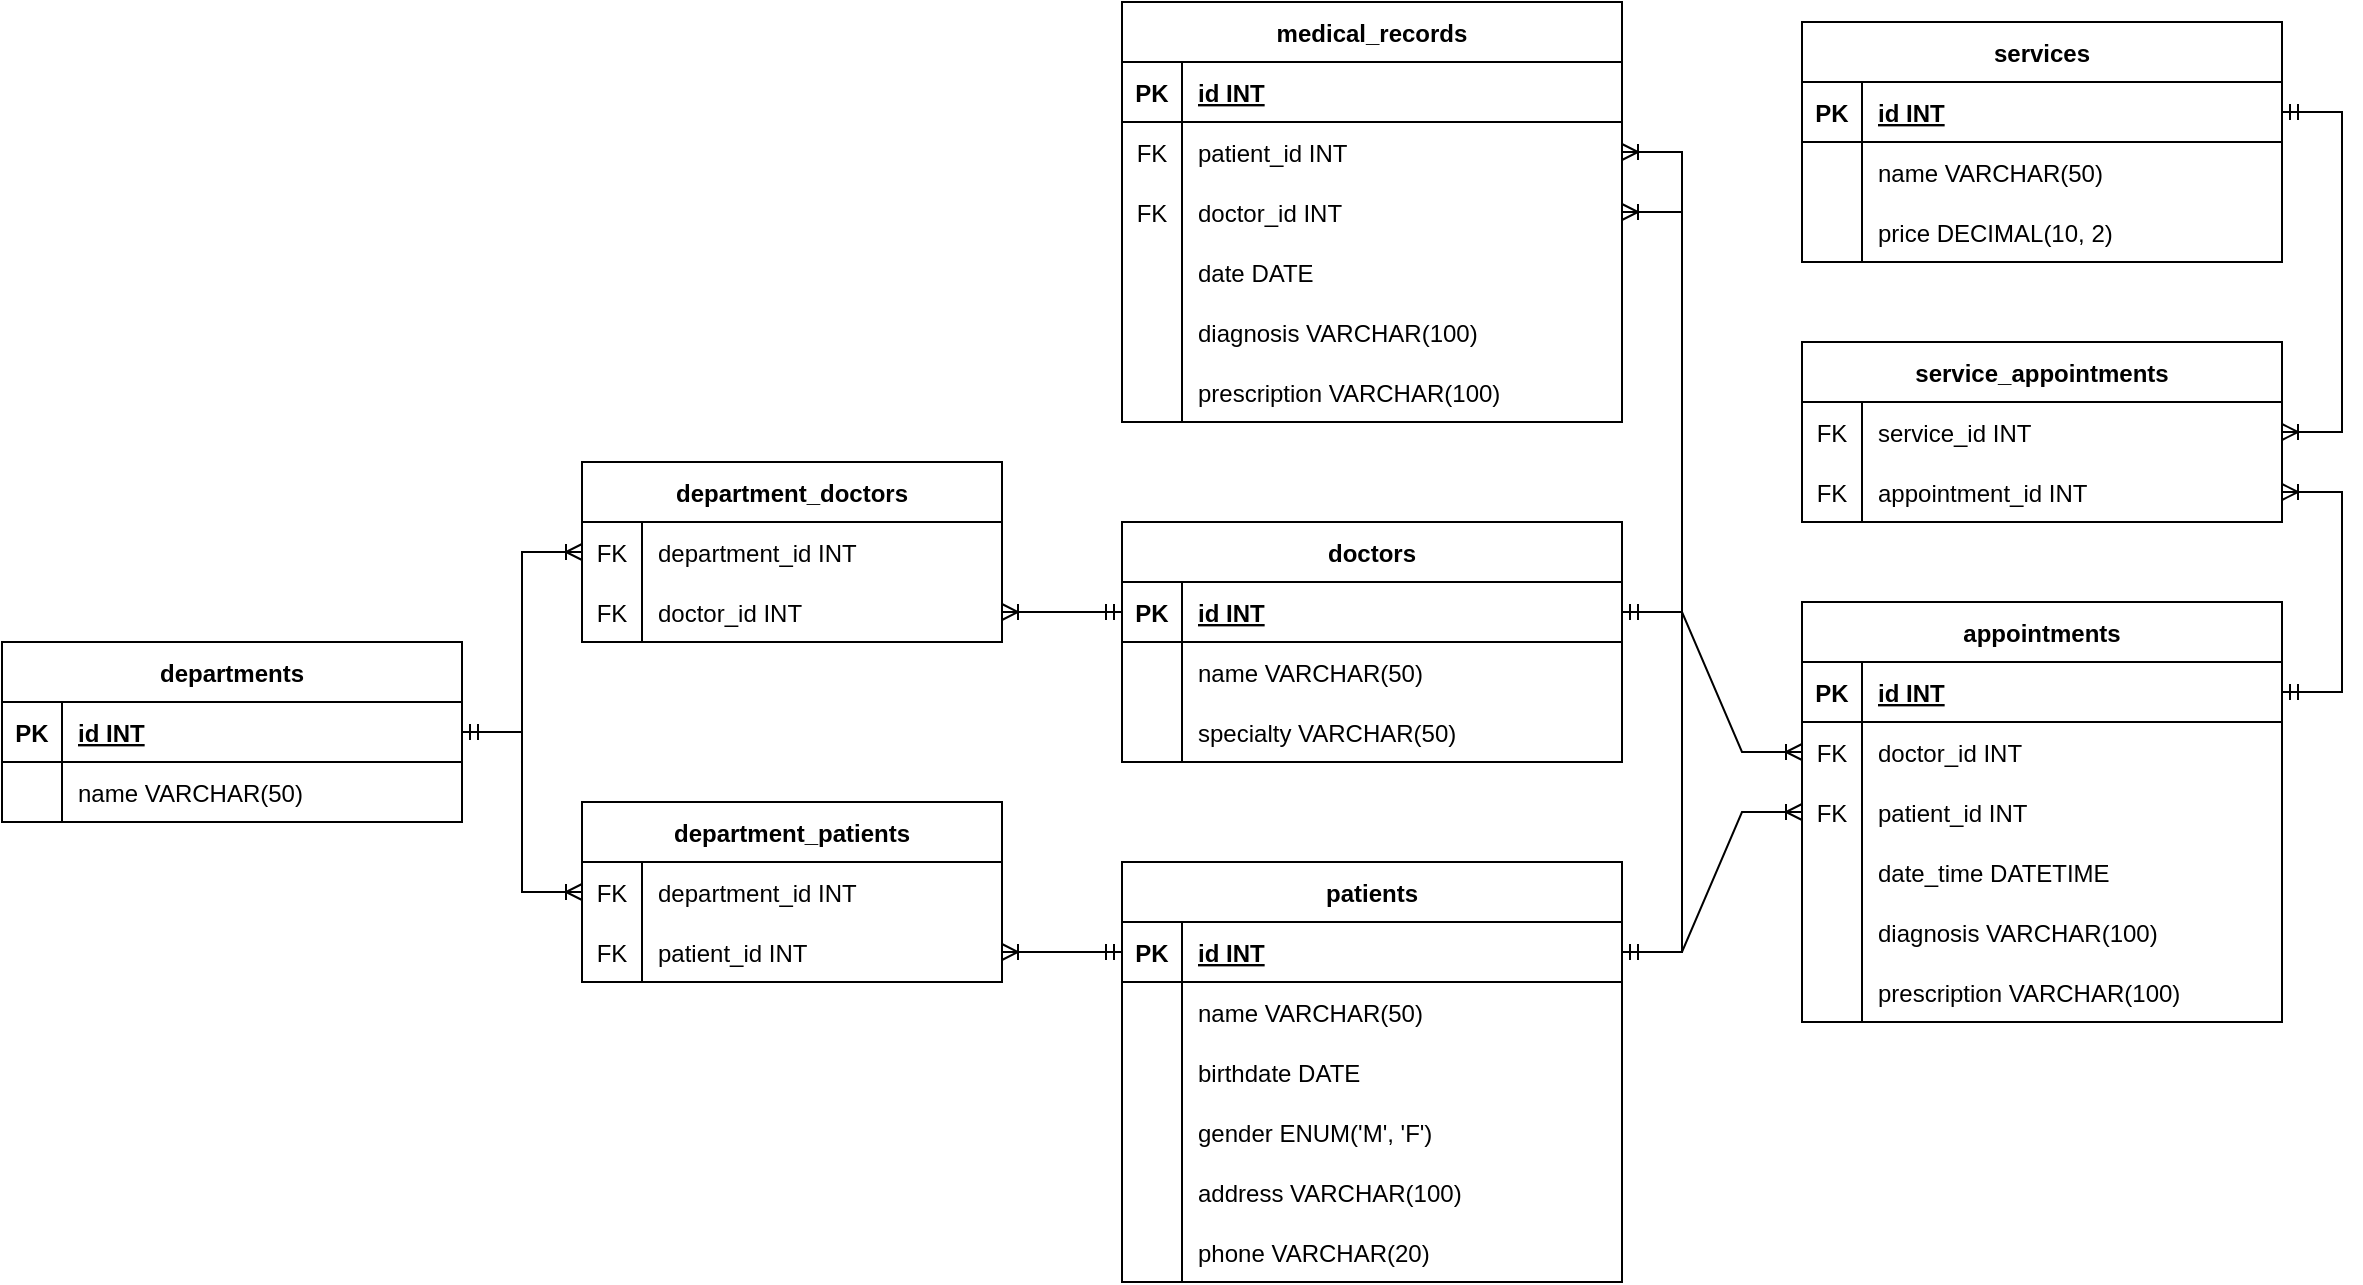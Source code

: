 <mxfile version="21.7.5" type="github">
  <diagram name="Page-1" id="k6YNR0OD9_SzV_nvRG_g">
    <mxGraphModel dx="3134" dy="788" grid="1" gridSize="10" guides="1" tooltips="1" connect="1" arrows="1" fold="1" page="1" pageScale="1" pageWidth="850" pageHeight="1100" math="0" shadow="0">
      <root>
        <mxCell id="0" />
        <mxCell id="1" parent="0" />
        <mxCell id="hf1ayVNza4-I9KgWhUts-2" value="doctors" style="shape=table;startSize=30;container=1;collapsible=1;childLayout=tableLayout;fixedRows=1;rowLines=0;fontStyle=1;align=center;resizeLast=1;" vertex="1" parent="1">
          <mxGeometry x="-1030" y="400" width="250" height="120" as="geometry" />
        </mxCell>
        <mxCell id="hf1ayVNza4-I9KgWhUts-3" value="" style="shape=tableRow;horizontal=0;startSize=0;swimlaneHead=0;swimlaneBody=0;fillColor=none;collapsible=0;dropTarget=0;points=[[0,0.5],[1,0.5]];portConstraint=eastwest;strokeColor=inherit;top=0;left=0;right=0;bottom=1;" vertex="1" parent="hf1ayVNza4-I9KgWhUts-2">
          <mxGeometry y="30" width="250" height="30" as="geometry" />
        </mxCell>
        <mxCell id="hf1ayVNza4-I9KgWhUts-4" value="PK" style="shape=partialRectangle;overflow=hidden;connectable=0;fillColor=none;strokeColor=inherit;top=0;left=0;bottom=0;right=0;fontStyle=1;" vertex="1" parent="hf1ayVNza4-I9KgWhUts-3">
          <mxGeometry width="30" height="30" as="geometry">
            <mxRectangle width="30" height="30" as="alternateBounds" />
          </mxGeometry>
        </mxCell>
        <mxCell id="hf1ayVNza4-I9KgWhUts-5" value="id INT " style="shape=partialRectangle;overflow=hidden;connectable=0;fillColor=none;align=left;strokeColor=inherit;top=0;left=0;bottom=0;right=0;spacingLeft=6;fontStyle=5;" vertex="1" parent="hf1ayVNza4-I9KgWhUts-3">
          <mxGeometry x="30" width="220" height="30" as="geometry">
            <mxRectangle width="220" height="30" as="alternateBounds" />
          </mxGeometry>
        </mxCell>
        <mxCell id="hf1ayVNza4-I9KgWhUts-6" value="" style="shape=tableRow;horizontal=0;startSize=0;swimlaneHead=0;swimlaneBody=0;fillColor=none;collapsible=0;dropTarget=0;points=[[0,0.5],[1,0.5]];portConstraint=eastwest;strokeColor=inherit;top=0;left=0;right=0;bottom=0;" vertex="1" parent="hf1ayVNza4-I9KgWhUts-2">
          <mxGeometry y="60" width="250" height="30" as="geometry" />
        </mxCell>
        <mxCell id="hf1ayVNza4-I9KgWhUts-7" value="" style="shape=partialRectangle;overflow=hidden;connectable=0;fillColor=none;strokeColor=inherit;top=0;left=0;bottom=0;right=0;" vertex="1" parent="hf1ayVNza4-I9KgWhUts-6">
          <mxGeometry width="30" height="30" as="geometry">
            <mxRectangle width="30" height="30" as="alternateBounds" />
          </mxGeometry>
        </mxCell>
        <mxCell id="hf1ayVNza4-I9KgWhUts-8" value="name VARCHAR(50) " style="shape=partialRectangle;overflow=hidden;connectable=0;fillColor=none;align=left;strokeColor=inherit;top=0;left=0;bottom=0;right=0;spacingLeft=6;fontColor=default;" vertex="1" parent="hf1ayVNza4-I9KgWhUts-6">
          <mxGeometry x="30" width="220" height="30" as="geometry">
            <mxRectangle width="220" height="30" as="alternateBounds" />
          </mxGeometry>
        </mxCell>
        <mxCell id="hf1ayVNza4-I9KgWhUts-9" value="" style="shape=tableRow;horizontal=0;startSize=0;swimlaneHead=0;swimlaneBody=0;fillColor=none;collapsible=0;dropTarget=0;points=[[0,0.5],[1,0.5]];portConstraint=eastwest;strokeColor=inherit;top=0;left=0;right=0;bottom=0;" vertex="1" parent="hf1ayVNza4-I9KgWhUts-2">
          <mxGeometry y="90" width="250" height="30" as="geometry" />
        </mxCell>
        <mxCell id="hf1ayVNza4-I9KgWhUts-10" value="" style="shape=partialRectangle;overflow=hidden;connectable=0;fillColor=none;strokeColor=inherit;top=0;left=0;bottom=0;right=0;" vertex="1" parent="hf1ayVNza4-I9KgWhUts-9">
          <mxGeometry width="30" height="30" as="geometry">
            <mxRectangle width="30" height="30" as="alternateBounds" />
          </mxGeometry>
        </mxCell>
        <mxCell id="hf1ayVNza4-I9KgWhUts-11" value="specialty VARCHAR(50)" style="shape=partialRectangle;overflow=hidden;connectable=0;fillColor=none;align=left;strokeColor=inherit;top=0;left=0;bottom=0;right=0;spacingLeft=6;" vertex="1" parent="hf1ayVNza4-I9KgWhUts-9">
          <mxGeometry x="30" width="220" height="30" as="geometry">
            <mxRectangle width="220" height="30" as="alternateBounds" />
          </mxGeometry>
        </mxCell>
        <mxCell id="hf1ayVNza4-I9KgWhUts-12" value="patients" style="shape=table;startSize=30;container=1;collapsible=1;childLayout=tableLayout;fixedRows=1;rowLines=0;fontStyle=1;align=center;resizeLast=1;" vertex="1" parent="1">
          <mxGeometry x="-1030" y="570" width="250" height="210" as="geometry" />
        </mxCell>
        <mxCell id="hf1ayVNza4-I9KgWhUts-13" value="" style="shape=tableRow;horizontal=0;startSize=0;swimlaneHead=0;swimlaneBody=0;fillColor=none;collapsible=0;dropTarget=0;points=[[0,0.5],[1,0.5]];portConstraint=eastwest;strokeColor=inherit;top=0;left=0;right=0;bottom=1;" vertex="1" parent="hf1ayVNza4-I9KgWhUts-12">
          <mxGeometry y="30" width="250" height="30" as="geometry" />
        </mxCell>
        <mxCell id="hf1ayVNza4-I9KgWhUts-14" value="PK" style="shape=partialRectangle;overflow=hidden;connectable=0;fillColor=none;strokeColor=inherit;top=0;left=0;bottom=0;right=0;fontStyle=1;" vertex="1" parent="hf1ayVNza4-I9KgWhUts-13">
          <mxGeometry width="30" height="30" as="geometry">
            <mxRectangle width="30" height="30" as="alternateBounds" />
          </mxGeometry>
        </mxCell>
        <mxCell id="hf1ayVNza4-I9KgWhUts-15" value="id INT " style="shape=partialRectangle;overflow=hidden;connectable=0;fillColor=none;align=left;strokeColor=inherit;top=0;left=0;bottom=0;right=0;spacingLeft=6;fontStyle=5;" vertex="1" parent="hf1ayVNza4-I9KgWhUts-13">
          <mxGeometry x="30" width="220" height="30" as="geometry">
            <mxRectangle width="220" height="30" as="alternateBounds" />
          </mxGeometry>
        </mxCell>
        <mxCell id="hf1ayVNza4-I9KgWhUts-16" value="" style="shape=tableRow;horizontal=0;startSize=0;swimlaneHead=0;swimlaneBody=0;fillColor=none;collapsible=0;dropTarget=0;points=[[0,0.5],[1,0.5]];portConstraint=eastwest;strokeColor=inherit;top=0;left=0;right=0;bottom=0;" vertex="1" parent="hf1ayVNza4-I9KgWhUts-12">
          <mxGeometry y="60" width="250" height="30" as="geometry" />
        </mxCell>
        <mxCell id="hf1ayVNza4-I9KgWhUts-17" value="" style="shape=partialRectangle;overflow=hidden;connectable=0;fillColor=none;strokeColor=inherit;top=0;left=0;bottom=0;right=0;" vertex="1" parent="hf1ayVNza4-I9KgWhUts-16">
          <mxGeometry width="30" height="30" as="geometry">
            <mxRectangle width="30" height="30" as="alternateBounds" />
          </mxGeometry>
        </mxCell>
        <mxCell id="hf1ayVNza4-I9KgWhUts-18" value="name VARCHAR(50)" style="shape=partialRectangle;overflow=hidden;connectable=0;fillColor=none;align=left;strokeColor=inherit;top=0;left=0;bottom=0;right=0;spacingLeft=6;" vertex="1" parent="hf1ayVNza4-I9KgWhUts-16">
          <mxGeometry x="30" width="220" height="30" as="geometry">
            <mxRectangle width="220" height="30" as="alternateBounds" />
          </mxGeometry>
        </mxCell>
        <mxCell id="hf1ayVNza4-I9KgWhUts-19" value="" style="shape=tableRow;horizontal=0;startSize=0;swimlaneHead=0;swimlaneBody=0;fillColor=none;collapsible=0;dropTarget=0;points=[[0,0.5],[1,0.5]];portConstraint=eastwest;strokeColor=inherit;top=0;left=0;right=0;bottom=0;" vertex="1" parent="hf1ayVNza4-I9KgWhUts-12">
          <mxGeometry y="90" width="250" height="30" as="geometry" />
        </mxCell>
        <mxCell id="hf1ayVNza4-I9KgWhUts-20" value="" style="shape=partialRectangle;overflow=hidden;connectable=0;fillColor=none;strokeColor=inherit;top=0;left=0;bottom=0;right=0;" vertex="1" parent="hf1ayVNza4-I9KgWhUts-19">
          <mxGeometry width="30" height="30" as="geometry">
            <mxRectangle width="30" height="30" as="alternateBounds" />
          </mxGeometry>
        </mxCell>
        <mxCell id="hf1ayVNza4-I9KgWhUts-21" value="birthdate DATE" style="shape=partialRectangle;overflow=hidden;connectable=0;fillColor=none;align=left;strokeColor=inherit;top=0;left=0;bottom=0;right=0;spacingLeft=6;" vertex="1" parent="hf1ayVNza4-I9KgWhUts-19">
          <mxGeometry x="30" width="220" height="30" as="geometry">
            <mxRectangle width="220" height="30" as="alternateBounds" />
          </mxGeometry>
        </mxCell>
        <mxCell id="hf1ayVNza4-I9KgWhUts-22" value="" style="shape=tableRow;horizontal=0;startSize=0;swimlaneHead=0;swimlaneBody=0;fillColor=none;collapsible=0;dropTarget=0;points=[[0,0.5],[1,0.5]];portConstraint=eastwest;strokeColor=inherit;top=0;left=0;right=0;bottom=0;" vertex="1" parent="hf1ayVNza4-I9KgWhUts-12">
          <mxGeometry y="120" width="250" height="30" as="geometry" />
        </mxCell>
        <mxCell id="hf1ayVNza4-I9KgWhUts-23" value="" style="shape=partialRectangle;overflow=hidden;connectable=0;fillColor=none;strokeColor=inherit;top=0;left=0;bottom=0;right=0;" vertex="1" parent="hf1ayVNza4-I9KgWhUts-22">
          <mxGeometry width="30" height="30" as="geometry">
            <mxRectangle width="30" height="30" as="alternateBounds" />
          </mxGeometry>
        </mxCell>
        <mxCell id="hf1ayVNza4-I9KgWhUts-24" value="gender ENUM(&#39;M&#39;, &#39;F&#39;) " style="shape=partialRectangle;overflow=hidden;connectable=0;fillColor=none;align=left;strokeColor=inherit;top=0;left=0;bottom=0;right=0;spacingLeft=6;" vertex="1" parent="hf1ayVNza4-I9KgWhUts-22">
          <mxGeometry x="30" width="220" height="30" as="geometry">
            <mxRectangle width="220" height="30" as="alternateBounds" />
          </mxGeometry>
        </mxCell>
        <mxCell id="hf1ayVNza4-I9KgWhUts-25" value="" style="shape=tableRow;horizontal=0;startSize=0;swimlaneHead=0;swimlaneBody=0;fillColor=none;collapsible=0;dropTarget=0;points=[[0,0.5],[1,0.5]];portConstraint=eastwest;strokeColor=inherit;top=0;left=0;right=0;bottom=0;" vertex="1" parent="hf1ayVNza4-I9KgWhUts-12">
          <mxGeometry y="150" width="250" height="30" as="geometry" />
        </mxCell>
        <mxCell id="hf1ayVNza4-I9KgWhUts-26" value="" style="shape=partialRectangle;overflow=hidden;connectable=0;fillColor=none;strokeColor=inherit;top=0;left=0;bottom=0;right=0;" vertex="1" parent="hf1ayVNza4-I9KgWhUts-25">
          <mxGeometry width="30" height="30" as="geometry">
            <mxRectangle width="30" height="30" as="alternateBounds" />
          </mxGeometry>
        </mxCell>
        <mxCell id="hf1ayVNza4-I9KgWhUts-27" value="address VARCHAR(100)" style="shape=partialRectangle;overflow=hidden;connectable=0;fillColor=none;align=left;strokeColor=inherit;top=0;left=0;bottom=0;right=0;spacingLeft=6;" vertex="1" parent="hf1ayVNza4-I9KgWhUts-25">
          <mxGeometry x="30" width="220" height="30" as="geometry">
            <mxRectangle width="220" height="30" as="alternateBounds" />
          </mxGeometry>
        </mxCell>
        <mxCell id="hf1ayVNza4-I9KgWhUts-28" value="" style="shape=tableRow;horizontal=0;startSize=0;swimlaneHead=0;swimlaneBody=0;fillColor=none;collapsible=0;dropTarget=0;points=[[0,0.5],[1,0.5]];portConstraint=eastwest;strokeColor=inherit;top=0;left=0;right=0;bottom=0;" vertex="1" parent="hf1ayVNza4-I9KgWhUts-12">
          <mxGeometry y="180" width="250" height="30" as="geometry" />
        </mxCell>
        <mxCell id="hf1ayVNza4-I9KgWhUts-29" value="" style="shape=partialRectangle;overflow=hidden;connectable=0;fillColor=none;strokeColor=inherit;top=0;left=0;bottom=0;right=0;" vertex="1" parent="hf1ayVNza4-I9KgWhUts-28">
          <mxGeometry width="30" height="30" as="geometry">
            <mxRectangle width="30" height="30" as="alternateBounds" />
          </mxGeometry>
        </mxCell>
        <mxCell id="hf1ayVNza4-I9KgWhUts-30" value="phone VARCHAR(20)" style="shape=partialRectangle;overflow=hidden;connectable=0;fillColor=none;align=left;strokeColor=inherit;top=0;left=0;bottom=0;right=0;spacingLeft=6;" vertex="1" parent="hf1ayVNza4-I9KgWhUts-28">
          <mxGeometry x="30" width="220" height="30" as="geometry">
            <mxRectangle width="220" height="30" as="alternateBounds" />
          </mxGeometry>
        </mxCell>
        <mxCell id="hf1ayVNza4-I9KgWhUts-31" value="appointments" style="shape=table;startSize=30;container=1;collapsible=1;childLayout=tableLayout;fixedRows=1;rowLines=0;fontStyle=1;align=center;resizeLast=1;" vertex="1" parent="1">
          <mxGeometry x="-690" y="440" width="240" height="210" as="geometry" />
        </mxCell>
        <mxCell id="hf1ayVNza4-I9KgWhUts-32" value="" style="shape=tableRow;horizontal=0;startSize=0;swimlaneHead=0;swimlaneBody=0;fillColor=none;collapsible=0;dropTarget=0;points=[[0,0.5],[1,0.5]];portConstraint=eastwest;strokeColor=inherit;top=0;left=0;right=0;bottom=1;" vertex="1" parent="hf1ayVNza4-I9KgWhUts-31">
          <mxGeometry y="30" width="240" height="30" as="geometry" />
        </mxCell>
        <mxCell id="hf1ayVNza4-I9KgWhUts-33" value="PK" style="shape=partialRectangle;overflow=hidden;connectable=0;fillColor=none;strokeColor=inherit;top=0;left=0;bottom=0;right=0;fontStyle=1;" vertex="1" parent="hf1ayVNza4-I9KgWhUts-32">
          <mxGeometry width="30" height="30" as="geometry">
            <mxRectangle width="30" height="30" as="alternateBounds" />
          </mxGeometry>
        </mxCell>
        <mxCell id="hf1ayVNza4-I9KgWhUts-34" value="id INT " style="shape=partialRectangle;overflow=hidden;connectable=0;fillColor=none;align=left;strokeColor=inherit;top=0;left=0;bottom=0;right=0;spacingLeft=6;fontStyle=5;" vertex="1" parent="hf1ayVNza4-I9KgWhUts-32">
          <mxGeometry x="30" width="210" height="30" as="geometry">
            <mxRectangle width="210" height="30" as="alternateBounds" />
          </mxGeometry>
        </mxCell>
        <mxCell id="hf1ayVNza4-I9KgWhUts-35" value="" style="shape=tableRow;horizontal=0;startSize=0;swimlaneHead=0;swimlaneBody=0;fillColor=none;collapsible=0;dropTarget=0;points=[[0,0.5],[1,0.5]];portConstraint=eastwest;strokeColor=inherit;top=0;left=0;right=0;bottom=0;" vertex="1" parent="hf1ayVNza4-I9KgWhUts-31">
          <mxGeometry y="60" width="240" height="30" as="geometry" />
        </mxCell>
        <mxCell id="hf1ayVNza4-I9KgWhUts-36" value="FK" style="shape=partialRectangle;overflow=hidden;connectable=0;fillColor=none;strokeColor=inherit;top=0;left=0;bottom=0;right=0;" vertex="1" parent="hf1ayVNza4-I9KgWhUts-35">
          <mxGeometry width="30" height="30" as="geometry">
            <mxRectangle width="30" height="30" as="alternateBounds" />
          </mxGeometry>
        </mxCell>
        <mxCell id="hf1ayVNza4-I9KgWhUts-37" value="doctor_id INT" style="shape=partialRectangle;overflow=hidden;connectable=0;fillColor=none;align=left;strokeColor=inherit;top=0;left=0;bottom=0;right=0;spacingLeft=6;" vertex="1" parent="hf1ayVNza4-I9KgWhUts-35">
          <mxGeometry x="30" width="210" height="30" as="geometry">
            <mxRectangle width="210" height="30" as="alternateBounds" />
          </mxGeometry>
        </mxCell>
        <mxCell id="hf1ayVNza4-I9KgWhUts-38" value="" style="shape=tableRow;horizontal=0;startSize=0;swimlaneHead=0;swimlaneBody=0;fillColor=none;collapsible=0;dropTarget=0;points=[[0,0.5],[1,0.5]];portConstraint=eastwest;strokeColor=inherit;top=0;left=0;right=0;bottom=0;" vertex="1" parent="hf1ayVNza4-I9KgWhUts-31">
          <mxGeometry y="90" width="240" height="30" as="geometry" />
        </mxCell>
        <mxCell id="hf1ayVNza4-I9KgWhUts-39" value="FK" style="shape=partialRectangle;overflow=hidden;connectable=0;fillColor=none;strokeColor=inherit;top=0;left=0;bottom=0;right=0;" vertex="1" parent="hf1ayVNza4-I9KgWhUts-38">
          <mxGeometry width="30" height="30" as="geometry">
            <mxRectangle width="30" height="30" as="alternateBounds" />
          </mxGeometry>
        </mxCell>
        <mxCell id="hf1ayVNza4-I9KgWhUts-40" value="patient_id INT" style="shape=partialRectangle;overflow=hidden;connectable=0;fillColor=none;align=left;strokeColor=inherit;top=0;left=0;bottom=0;right=0;spacingLeft=6;" vertex="1" parent="hf1ayVNza4-I9KgWhUts-38">
          <mxGeometry x="30" width="210" height="30" as="geometry">
            <mxRectangle width="210" height="30" as="alternateBounds" />
          </mxGeometry>
        </mxCell>
        <mxCell id="hf1ayVNza4-I9KgWhUts-41" value="" style="shape=tableRow;horizontal=0;startSize=0;swimlaneHead=0;swimlaneBody=0;fillColor=none;collapsible=0;dropTarget=0;points=[[0,0.5],[1,0.5]];portConstraint=eastwest;strokeColor=inherit;top=0;left=0;right=0;bottom=0;" vertex="1" parent="hf1ayVNza4-I9KgWhUts-31">
          <mxGeometry y="120" width="240" height="30" as="geometry" />
        </mxCell>
        <mxCell id="hf1ayVNza4-I9KgWhUts-42" value="" style="shape=partialRectangle;overflow=hidden;connectable=0;fillColor=none;strokeColor=inherit;top=0;left=0;bottom=0;right=0;" vertex="1" parent="hf1ayVNza4-I9KgWhUts-41">
          <mxGeometry width="30" height="30" as="geometry">
            <mxRectangle width="30" height="30" as="alternateBounds" />
          </mxGeometry>
        </mxCell>
        <mxCell id="hf1ayVNza4-I9KgWhUts-43" value="date_time DATETIME" style="shape=partialRectangle;overflow=hidden;connectable=0;fillColor=none;align=left;strokeColor=inherit;top=0;left=0;bottom=0;right=0;spacingLeft=6;" vertex="1" parent="hf1ayVNza4-I9KgWhUts-41">
          <mxGeometry x="30" width="210" height="30" as="geometry">
            <mxRectangle width="210" height="30" as="alternateBounds" />
          </mxGeometry>
        </mxCell>
        <mxCell id="hf1ayVNza4-I9KgWhUts-44" value="" style="shape=tableRow;horizontal=0;startSize=0;swimlaneHead=0;swimlaneBody=0;fillColor=none;collapsible=0;dropTarget=0;points=[[0,0.5],[1,0.5]];portConstraint=eastwest;strokeColor=inherit;top=0;left=0;right=0;bottom=0;" vertex="1" parent="hf1ayVNza4-I9KgWhUts-31">
          <mxGeometry y="150" width="240" height="30" as="geometry" />
        </mxCell>
        <mxCell id="hf1ayVNza4-I9KgWhUts-45" value="" style="shape=partialRectangle;overflow=hidden;connectable=0;fillColor=none;strokeColor=inherit;top=0;left=0;bottom=0;right=0;" vertex="1" parent="hf1ayVNza4-I9KgWhUts-44">
          <mxGeometry width="30" height="30" as="geometry">
            <mxRectangle width="30" height="30" as="alternateBounds" />
          </mxGeometry>
        </mxCell>
        <mxCell id="hf1ayVNza4-I9KgWhUts-46" value="diagnosis VARCHAR(100)" style="shape=partialRectangle;overflow=hidden;connectable=0;fillColor=none;align=left;strokeColor=inherit;top=0;left=0;bottom=0;right=0;spacingLeft=6;" vertex="1" parent="hf1ayVNza4-I9KgWhUts-44">
          <mxGeometry x="30" width="210" height="30" as="geometry">
            <mxRectangle width="210" height="30" as="alternateBounds" />
          </mxGeometry>
        </mxCell>
        <mxCell id="hf1ayVNza4-I9KgWhUts-47" value="" style="shape=tableRow;horizontal=0;startSize=0;swimlaneHead=0;swimlaneBody=0;fillColor=none;collapsible=0;dropTarget=0;points=[[0,0.5],[1,0.5]];portConstraint=eastwest;strokeColor=inherit;top=0;left=0;right=0;bottom=0;" vertex="1" parent="hf1ayVNza4-I9KgWhUts-31">
          <mxGeometry y="180" width="240" height="30" as="geometry" />
        </mxCell>
        <mxCell id="hf1ayVNza4-I9KgWhUts-48" value="" style="shape=partialRectangle;overflow=hidden;connectable=0;fillColor=none;strokeColor=inherit;top=0;left=0;bottom=0;right=0;" vertex="1" parent="hf1ayVNza4-I9KgWhUts-47">
          <mxGeometry width="30" height="30" as="geometry">
            <mxRectangle width="30" height="30" as="alternateBounds" />
          </mxGeometry>
        </mxCell>
        <mxCell id="hf1ayVNza4-I9KgWhUts-49" value="prescription VARCHAR(100)" style="shape=partialRectangle;overflow=hidden;connectable=0;fillColor=none;align=left;strokeColor=inherit;top=0;left=0;bottom=0;right=0;spacingLeft=6;" vertex="1" parent="hf1ayVNza4-I9KgWhUts-47">
          <mxGeometry x="30" width="210" height="30" as="geometry">
            <mxRectangle width="210" height="30" as="alternateBounds" />
          </mxGeometry>
        </mxCell>
        <mxCell id="hf1ayVNza4-I9KgWhUts-50" value="medical_records" style="shape=table;startSize=30;container=1;collapsible=1;childLayout=tableLayout;fixedRows=1;rowLines=0;fontStyle=1;align=center;resizeLast=1;" vertex="1" parent="1">
          <mxGeometry x="-1030" y="140" width="250" height="210" as="geometry" />
        </mxCell>
        <mxCell id="hf1ayVNza4-I9KgWhUts-51" value="" style="shape=tableRow;horizontal=0;startSize=0;swimlaneHead=0;swimlaneBody=0;fillColor=none;collapsible=0;dropTarget=0;points=[[0,0.5],[1,0.5]];portConstraint=eastwest;strokeColor=inherit;top=0;left=0;right=0;bottom=1;" vertex="1" parent="hf1ayVNza4-I9KgWhUts-50">
          <mxGeometry y="30" width="250" height="30" as="geometry" />
        </mxCell>
        <mxCell id="hf1ayVNza4-I9KgWhUts-52" value="PK" style="shape=partialRectangle;overflow=hidden;connectable=0;fillColor=none;strokeColor=inherit;top=0;left=0;bottom=0;right=0;fontStyle=1;" vertex="1" parent="hf1ayVNza4-I9KgWhUts-51">
          <mxGeometry width="30" height="30" as="geometry">
            <mxRectangle width="30" height="30" as="alternateBounds" />
          </mxGeometry>
        </mxCell>
        <mxCell id="hf1ayVNza4-I9KgWhUts-53" value="id INT " style="shape=partialRectangle;overflow=hidden;connectable=0;fillColor=none;align=left;strokeColor=inherit;top=0;left=0;bottom=0;right=0;spacingLeft=6;fontStyle=5;" vertex="1" parent="hf1ayVNza4-I9KgWhUts-51">
          <mxGeometry x="30" width="220" height="30" as="geometry">
            <mxRectangle width="220" height="30" as="alternateBounds" />
          </mxGeometry>
        </mxCell>
        <mxCell id="hf1ayVNza4-I9KgWhUts-54" value="" style="shape=tableRow;horizontal=0;startSize=0;swimlaneHead=0;swimlaneBody=0;fillColor=none;collapsible=0;dropTarget=0;points=[[0,0.5],[1,0.5]];portConstraint=eastwest;strokeColor=inherit;top=0;left=0;right=0;bottom=0;" vertex="1" parent="hf1ayVNza4-I9KgWhUts-50">
          <mxGeometry y="60" width="250" height="30" as="geometry" />
        </mxCell>
        <mxCell id="hf1ayVNza4-I9KgWhUts-55" value="FK" style="shape=partialRectangle;overflow=hidden;connectable=0;fillColor=none;strokeColor=inherit;top=0;left=0;bottom=0;right=0;" vertex="1" parent="hf1ayVNza4-I9KgWhUts-54">
          <mxGeometry width="30" height="30" as="geometry">
            <mxRectangle width="30" height="30" as="alternateBounds" />
          </mxGeometry>
        </mxCell>
        <mxCell id="hf1ayVNza4-I9KgWhUts-56" value="patient_id INT" style="shape=partialRectangle;overflow=hidden;connectable=0;fillColor=none;align=left;strokeColor=inherit;top=0;left=0;bottom=0;right=0;spacingLeft=6;" vertex="1" parent="hf1ayVNza4-I9KgWhUts-54">
          <mxGeometry x="30" width="220" height="30" as="geometry">
            <mxRectangle width="220" height="30" as="alternateBounds" />
          </mxGeometry>
        </mxCell>
        <mxCell id="hf1ayVNza4-I9KgWhUts-57" value="" style="shape=tableRow;horizontal=0;startSize=0;swimlaneHead=0;swimlaneBody=0;fillColor=none;collapsible=0;dropTarget=0;points=[[0,0.5],[1,0.5]];portConstraint=eastwest;strokeColor=inherit;top=0;left=0;right=0;bottom=0;" vertex="1" parent="hf1ayVNza4-I9KgWhUts-50">
          <mxGeometry y="90" width="250" height="30" as="geometry" />
        </mxCell>
        <mxCell id="hf1ayVNza4-I9KgWhUts-58" value="FK" style="shape=partialRectangle;overflow=hidden;connectable=0;fillColor=none;strokeColor=inherit;top=0;left=0;bottom=0;right=0;" vertex="1" parent="hf1ayVNza4-I9KgWhUts-57">
          <mxGeometry width="30" height="30" as="geometry">
            <mxRectangle width="30" height="30" as="alternateBounds" />
          </mxGeometry>
        </mxCell>
        <mxCell id="hf1ayVNza4-I9KgWhUts-59" value="doctor_id INT" style="shape=partialRectangle;overflow=hidden;connectable=0;fillColor=none;align=left;strokeColor=inherit;top=0;left=0;bottom=0;right=0;spacingLeft=6;" vertex="1" parent="hf1ayVNza4-I9KgWhUts-57">
          <mxGeometry x="30" width="220" height="30" as="geometry">
            <mxRectangle width="220" height="30" as="alternateBounds" />
          </mxGeometry>
        </mxCell>
        <mxCell id="hf1ayVNza4-I9KgWhUts-60" value="" style="shape=tableRow;horizontal=0;startSize=0;swimlaneHead=0;swimlaneBody=0;fillColor=none;collapsible=0;dropTarget=0;points=[[0,0.5],[1,0.5]];portConstraint=eastwest;strokeColor=inherit;top=0;left=0;right=0;bottom=0;" vertex="1" parent="hf1ayVNza4-I9KgWhUts-50">
          <mxGeometry y="120" width="250" height="30" as="geometry" />
        </mxCell>
        <mxCell id="hf1ayVNza4-I9KgWhUts-61" value="" style="shape=partialRectangle;overflow=hidden;connectable=0;fillColor=none;strokeColor=inherit;top=0;left=0;bottom=0;right=0;" vertex="1" parent="hf1ayVNza4-I9KgWhUts-60">
          <mxGeometry width="30" height="30" as="geometry">
            <mxRectangle width="30" height="30" as="alternateBounds" />
          </mxGeometry>
        </mxCell>
        <mxCell id="hf1ayVNza4-I9KgWhUts-62" value="date DATE" style="shape=partialRectangle;overflow=hidden;connectable=0;fillColor=none;align=left;strokeColor=inherit;top=0;left=0;bottom=0;right=0;spacingLeft=6;" vertex="1" parent="hf1ayVNza4-I9KgWhUts-60">
          <mxGeometry x="30" width="220" height="30" as="geometry">
            <mxRectangle width="220" height="30" as="alternateBounds" />
          </mxGeometry>
        </mxCell>
        <mxCell id="hf1ayVNza4-I9KgWhUts-63" value="" style="shape=tableRow;horizontal=0;startSize=0;swimlaneHead=0;swimlaneBody=0;fillColor=none;collapsible=0;dropTarget=0;points=[[0,0.5],[1,0.5]];portConstraint=eastwest;strokeColor=inherit;top=0;left=0;right=0;bottom=0;" vertex="1" parent="hf1ayVNza4-I9KgWhUts-50">
          <mxGeometry y="150" width="250" height="30" as="geometry" />
        </mxCell>
        <mxCell id="hf1ayVNza4-I9KgWhUts-64" value="" style="shape=partialRectangle;overflow=hidden;connectable=0;fillColor=none;strokeColor=inherit;top=0;left=0;bottom=0;right=0;" vertex="1" parent="hf1ayVNza4-I9KgWhUts-63">
          <mxGeometry width="30" height="30" as="geometry">
            <mxRectangle width="30" height="30" as="alternateBounds" />
          </mxGeometry>
        </mxCell>
        <mxCell id="hf1ayVNza4-I9KgWhUts-65" value="diagnosis VARCHAR(100)" style="shape=partialRectangle;overflow=hidden;connectable=0;fillColor=none;align=left;strokeColor=inherit;top=0;left=0;bottom=0;right=0;spacingLeft=6;" vertex="1" parent="hf1ayVNza4-I9KgWhUts-63">
          <mxGeometry x="30" width="220" height="30" as="geometry">
            <mxRectangle width="220" height="30" as="alternateBounds" />
          </mxGeometry>
        </mxCell>
        <mxCell id="hf1ayVNza4-I9KgWhUts-66" value="" style="shape=tableRow;horizontal=0;startSize=0;swimlaneHead=0;swimlaneBody=0;fillColor=none;collapsible=0;dropTarget=0;points=[[0,0.5],[1,0.5]];portConstraint=eastwest;strokeColor=inherit;top=0;left=0;right=0;bottom=0;" vertex="1" parent="hf1ayVNza4-I9KgWhUts-50">
          <mxGeometry y="180" width="250" height="30" as="geometry" />
        </mxCell>
        <mxCell id="hf1ayVNza4-I9KgWhUts-67" value="" style="shape=partialRectangle;overflow=hidden;connectable=0;fillColor=none;strokeColor=inherit;top=0;left=0;bottom=0;right=0;" vertex="1" parent="hf1ayVNza4-I9KgWhUts-66">
          <mxGeometry width="30" height="30" as="geometry">
            <mxRectangle width="30" height="30" as="alternateBounds" />
          </mxGeometry>
        </mxCell>
        <mxCell id="hf1ayVNza4-I9KgWhUts-68" value="prescription VARCHAR(100)" style="shape=partialRectangle;overflow=hidden;connectable=0;fillColor=none;align=left;strokeColor=inherit;top=0;left=0;bottom=0;right=0;spacingLeft=6;" vertex="1" parent="hf1ayVNza4-I9KgWhUts-66">
          <mxGeometry x="30" width="220" height="30" as="geometry">
            <mxRectangle width="220" height="30" as="alternateBounds" />
          </mxGeometry>
        </mxCell>
        <mxCell id="hf1ayVNza4-I9KgWhUts-69" value="departments" style="shape=table;startSize=30;container=1;collapsible=1;childLayout=tableLayout;fixedRows=1;rowLines=0;fontStyle=1;align=center;resizeLast=1;" vertex="1" parent="1">
          <mxGeometry x="-1590" y="460" width="230" height="90" as="geometry" />
        </mxCell>
        <mxCell id="hf1ayVNza4-I9KgWhUts-70" value="" style="shape=tableRow;horizontal=0;startSize=0;swimlaneHead=0;swimlaneBody=0;fillColor=none;collapsible=0;dropTarget=0;points=[[0,0.5],[1,0.5]];portConstraint=eastwest;strokeColor=inherit;top=0;left=0;right=0;bottom=1;" vertex="1" parent="hf1ayVNza4-I9KgWhUts-69">
          <mxGeometry y="30" width="230" height="30" as="geometry" />
        </mxCell>
        <mxCell id="hf1ayVNza4-I9KgWhUts-71" value="PK" style="shape=partialRectangle;overflow=hidden;connectable=0;fillColor=none;strokeColor=inherit;top=0;left=0;bottom=0;right=0;fontStyle=1;" vertex="1" parent="hf1ayVNza4-I9KgWhUts-70">
          <mxGeometry width="30" height="30" as="geometry">
            <mxRectangle width="30" height="30" as="alternateBounds" />
          </mxGeometry>
        </mxCell>
        <mxCell id="hf1ayVNza4-I9KgWhUts-72" value="id INT " style="shape=partialRectangle;overflow=hidden;connectable=0;fillColor=none;align=left;strokeColor=inherit;top=0;left=0;bottom=0;right=0;spacingLeft=6;fontStyle=5;" vertex="1" parent="hf1ayVNza4-I9KgWhUts-70">
          <mxGeometry x="30" width="200" height="30" as="geometry">
            <mxRectangle width="200" height="30" as="alternateBounds" />
          </mxGeometry>
        </mxCell>
        <mxCell id="hf1ayVNza4-I9KgWhUts-73" value="" style="shape=tableRow;horizontal=0;startSize=0;swimlaneHead=0;swimlaneBody=0;fillColor=none;collapsible=0;dropTarget=0;points=[[0,0.5],[1,0.5]];portConstraint=eastwest;strokeColor=inherit;top=0;left=0;right=0;bottom=0;" vertex="1" parent="hf1ayVNza4-I9KgWhUts-69">
          <mxGeometry y="60" width="230" height="30" as="geometry" />
        </mxCell>
        <mxCell id="hf1ayVNza4-I9KgWhUts-74" value="" style="shape=partialRectangle;overflow=hidden;connectable=0;fillColor=none;strokeColor=inherit;top=0;left=0;bottom=0;right=0;" vertex="1" parent="hf1ayVNza4-I9KgWhUts-73">
          <mxGeometry width="30" height="30" as="geometry">
            <mxRectangle width="30" height="30" as="alternateBounds" />
          </mxGeometry>
        </mxCell>
        <mxCell id="hf1ayVNza4-I9KgWhUts-75" value="name VARCHAR(50)" style="shape=partialRectangle;overflow=hidden;connectable=0;fillColor=none;align=left;strokeColor=inherit;top=0;left=0;bottom=0;right=0;spacingLeft=6;" vertex="1" parent="hf1ayVNza4-I9KgWhUts-73">
          <mxGeometry x="30" width="200" height="30" as="geometry">
            <mxRectangle width="200" height="30" as="alternateBounds" />
          </mxGeometry>
        </mxCell>
        <mxCell id="hf1ayVNza4-I9KgWhUts-76" value="department_doctors" style="shape=table;startSize=30;container=1;collapsible=1;childLayout=tableLayout;fixedRows=1;rowLines=0;fontStyle=1;align=center;resizeLast=1;" vertex="1" parent="1">
          <mxGeometry x="-1300" y="370" width="210" height="90" as="geometry" />
        </mxCell>
        <mxCell id="hf1ayVNza4-I9KgWhUts-77" value="" style="shape=tableRow;horizontal=0;startSize=0;swimlaneHead=0;swimlaneBody=0;fillColor=none;collapsible=0;dropTarget=0;points=[[0,0.5],[1,0.5]];portConstraint=eastwest;strokeColor=inherit;top=0;left=0;right=0;bottom=0;" vertex="1" parent="hf1ayVNza4-I9KgWhUts-76">
          <mxGeometry y="30" width="210" height="30" as="geometry" />
        </mxCell>
        <mxCell id="hf1ayVNza4-I9KgWhUts-78" value="FK" style="shape=partialRectangle;overflow=hidden;connectable=0;fillColor=none;strokeColor=inherit;top=0;left=0;bottom=0;right=0;" vertex="1" parent="hf1ayVNza4-I9KgWhUts-77">
          <mxGeometry width="30" height="30" as="geometry">
            <mxRectangle width="30" height="30" as="alternateBounds" />
          </mxGeometry>
        </mxCell>
        <mxCell id="hf1ayVNza4-I9KgWhUts-79" value="department_id INT" style="shape=partialRectangle;overflow=hidden;connectable=0;fillColor=none;align=left;strokeColor=inherit;top=0;left=0;bottom=0;right=0;spacingLeft=6;" vertex="1" parent="hf1ayVNza4-I9KgWhUts-77">
          <mxGeometry x="30" width="180" height="30" as="geometry">
            <mxRectangle width="180" height="30" as="alternateBounds" />
          </mxGeometry>
        </mxCell>
        <mxCell id="hf1ayVNza4-I9KgWhUts-80" value="" style="shape=tableRow;horizontal=0;startSize=0;swimlaneHead=0;swimlaneBody=0;fillColor=none;collapsible=0;dropTarget=0;points=[[0,0.5],[1,0.5]];portConstraint=eastwest;strokeColor=inherit;top=0;left=0;right=0;bottom=0;" vertex="1" parent="hf1ayVNza4-I9KgWhUts-76">
          <mxGeometry y="60" width="210" height="30" as="geometry" />
        </mxCell>
        <mxCell id="hf1ayVNza4-I9KgWhUts-81" value="FK" style="shape=partialRectangle;overflow=hidden;connectable=0;fillColor=none;strokeColor=inherit;top=0;left=0;bottom=0;right=0;" vertex="1" parent="hf1ayVNza4-I9KgWhUts-80">
          <mxGeometry width="30" height="30" as="geometry">
            <mxRectangle width="30" height="30" as="alternateBounds" />
          </mxGeometry>
        </mxCell>
        <mxCell id="hf1ayVNza4-I9KgWhUts-82" value="doctor_id INT" style="shape=partialRectangle;overflow=hidden;connectable=0;fillColor=none;align=left;strokeColor=inherit;top=0;left=0;bottom=0;right=0;spacingLeft=6;" vertex="1" parent="hf1ayVNza4-I9KgWhUts-80">
          <mxGeometry x="30" width="180" height="30" as="geometry">
            <mxRectangle width="180" height="30" as="alternateBounds" />
          </mxGeometry>
        </mxCell>
        <mxCell id="hf1ayVNza4-I9KgWhUts-83" value="department_patients" style="shape=table;startSize=30;container=1;collapsible=1;childLayout=tableLayout;fixedRows=1;rowLines=0;fontStyle=1;align=center;resizeLast=1;" vertex="1" parent="1">
          <mxGeometry x="-1300" y="540" width="210" height="90" as="geometry">
            <mxRectangle x="-1120" y="40" width="160" height="30" as="alternateBounds" />
          </mxGeometry>
        </mxCell>
        <mxCell id="hf1ayVNza4-I9KgWhUts-84" value="" style="shape=tableRow;horizontal=0;startSize=0;swimlaneHead=0;swimlaneBody=0;fillColor=none;collapsible=0;dropTarget=0;points=[[0,0.5],[1,0.5]];portConstraint=eastwest;strokeColor=inherit;top=0;left=0;right=0;bottom=0;" vertex="1" parent="hf1ayVNza4-I9KgWhUts-83">
          <mxGeometry y="30" width="210" height="30" as="geometry" />
        </mxCell>
        <mxCell id="hf1ayVNza4-I9KgWhUts-85" value="FK" style="shape=partialRectangle;overflow=hidden;connectable=0;fillColor=none;strokeColor=inherit;top=0;left=0;bottom=0;right=0;" vertex="1" parent="hf1ayVNza4-I9KgWhUts-84">
          <mxGeometry width="30" height="30" as="geometry">
            <mxRectangle width="30" height="30" as="alternateBounds" />
          </mxGeometry>
        </mxCell>
        <mxCell id="hf1ayVNza4-I9KgWhUts-86" value="department_id INT" style="shape=partialRectangle;overflow=hidden;connectable=0;fillColor=none;align=left;strokeColor=inherit;top=0;left=0;bottom=0;right=0;spacingLeft=6;" vertex="1" parent="hf1ayVNza4-I9KgWhUts-84">
          <mxGeometry x="30" width="180" height="30" as="geometry">
            <mxRectangle width="180" height="30" as="alternateBounds" />
          </mxGeometry>
        </mxCell>
        <mxCell id="hf1ayVNza4-I9KgWhUts-87" value="" style="shape=tableRow;horizontal=0;startSize=0;swimlaneHead=0;swimlaneBody=0;fillColor=none;collapsible=0;dropTarget=0;points=[[0,0.5],[1,0.5]];portConstraint=eastwest;strokeColor=inherit;top=0;left=0;right=0;bottom=0;" vertex="1" parent="hf1ayVNza4-I9KgWhUts-83">
          <mxGeometry y="60" width="210" height="30" as="geometry" />
        </mxCell>
        <mxCell id="hf1ayVNza4-I9KgWhUts-88" value="FK" style="shape=partialRectangle;overflow=hidden;connectable=0;fillColor=none;strokeColor=inherit;top=0;left=0;bottom=0;right=0;" vertex="1" parent="hf1ayVNza4-I9KgWhUts-87">
          <mxGeometry width="30" height="30" as="geometry">
            <mxRectangle width="30" height="30" as="alternateBounds" />
          </mxGeometry>
        </mxCell>
        <mxCell id="hf1ayVNza4-I9KgWhUts-89" value="patient_id INT" style="shape=partialRectangle;overflow=hidden;connectable=0;fillColor=none;align=left;strokeColor=inherit;top=0;left=0;bottom=0;right=0;spacingLeft=6;" vertex="1" parent="hf1ayVNza4-I9KgWhUts-87">
          <mxGeometry x="30" width="180" height="30" as="geometry">
            <mxRectangle width="180" height="30" as="alternateBounds" />
          </mxGeometry>
        </mxCell>
        <mxCell id="hf1ayVNza4-I9KgWhUts-90" value="services" style="shape=table;startSize=30;container=1;collapsible=1;childLayout=tableLayout;fixedRows=1;rowLines=0;fontStyle=1;align=center;resizeLast=1;" vertex="1" parent="1">
          <mxGeometry x="-690" y="150" width="240" height="120" as="geometry" />
        </mxCell>
        <mxCell id="hf1ayVNza4-I9KgWhUts-91" value="" style="shape=tableRow;horizontal=0;startSize=0;swimlaneHead=0;swimlaneBody=0;fillColor=none;collapsible=0;dropTarget=0;points=[[0,0.5],[1,0.5]];portConstraint=eastwest;strokeColor=inherit;top=0;left=0;right=0;bottom=1;" vertex="1" parent="hf1ayVNza4-I9KgWhUts-90">
          <mxGeometry y="30" width="240" height="30" as="geometry" />
        </mxCell>
        <mxCell id="hf1ayVNza4-I9KgWhUts-92" value="PK" style="shape=partialRectangle;overflow=hidden;connectable=0;fillColor=none;strokeColor=inherit;top=0;left=0;bottom=0;right=0;fontStyle=1;" vertex="1" parent="hf1ayVNza4-I9KgWhUts-91">
          <mxGeometry width="30" height="30" as="geometry">
            <mxRectangle width="30" height="30" as="alternateBounds" />
          </mxGeometry>
        </mxCell>
        <mxCell id="hf1ayVNza4-I9KgWhUts-93" value="id INT " style="shape=partialRectangle;overflow=hidden;connectable=0;fillColor=none;align=left;strokeColor=inherit;top=0;left=0;bottom=0;right=0;spacingLeft=6;fontStyle=5;" vertex="1" parent="hf1ayVNza4-I9KgWhUts-91">
          <mxGeometry x="30" width="210" height="30" as="geometry">
            <mxRectangle width="210" height="30" as="alternateBounds" />
          </mxGeometry>
        </mxCell>
        <mxCell id="hf1ayVNza4-I9KgWhUts-94" value="" style="shape=tableRow;horizontal=0;startSize=0;swimlaneHead=0;swimlaneBody=0;fillColor=none;collapsible=0;dropTarget=0;points=[[0,0.5],[1,0.5]];portConstraint=eastwest;strokeColor=inherit;top=0;left=0;right=0;bottom=0;" vertex="1" parent="hf1ayVNza4-I9KgWhUts-90">
          <mxGeometry y="60" width="240" height="30" as="geometry" />
        </mxCell>
        <mxCell id="hf1ayVNza4-I9KgWhUts-95" value="" style="shape=partialRectangle;overflow=hidden;connectable=0;fillColor=none;strokeColor=inherit;top=0;left=0;bottom=0;right=0;" vertex="1" parent="hf1ayVNza4-I9KgWhUts-94">
          <mxGeometry width="30" height="30" as="geometry">
            <mxRectangle width="30" height="30" as="alternateBounds" />
          </mxGeometry>
        </mxCell>
        <mxCell id="hf1ayVNza4-I9KgWhUts-96" value="name VARCHAR(50)" style="shape=partialRectangle;overflow=hidden;connectable=0;fillColor=none;align=left;strokeColor=inherit;top=0;left=0;bottom=0;right=0;spacingLeft=6;" vertex="1" parent="hf1ayVNza4-I9KgWhUts-94">
          <mxGeometry x="30" width="210" height="30" as="geometry">
            <mxRectangle width="210" height="30" as="alternateBounds" />
          </mxGeometry>
        </mxCell>
        <mxCell id="hf1ayVNza4-I9KgWhUts-97" value="" style="shape=tableRow;horizontal=0;startSize=0;swimlaneHead=0;swimlaneBody=0;fillColor=none;collapsible=0;dropTarget=0;points=[[0,0.5],[1,0.5]];portConstraint=eastwest;strokeColor=inherit;top=0;left=0;right=0;bottom=0;" vertex="1" parent="hf1ayVNza4-I9KgWhUts-90">
          <mxGeometry y="90" width="240" height="30" as="geometry" />
        </mxCell>
        <mxCell id="hf1ayVNza4-I9KgWhUts-98" value="" style="shape=partialRectangle;overflow=hidden;connectable=0;fillColor=none;strokeColor=inherit;top=0;left=0;bottom=0;right=0;" vertex="1" parent="hf1ayVNza4-I9KgWhUts-97">
          <mxGeometry width="30" height="30" as="geometry">
            <mxRectangle width="30" height="30" as="alternateBounds" />
          </mxGeometry>
        </mxCell>
        <mxCell id="hf1ayVNza4-I9KgWhUts-99" value="price DECIMAL(10, 2)" style="shape=partialRectangle;overflow=hidden;connectable=0;fillColor=none;align=left;strokeColor=inherit;top=0;left=0;bottom=0;right=0;spacingLeft=6;" vertex="1" parent="hf1ayVNza4-I9KgWhUts-97">
          <mxGeometry x="30" width="210" height="30" as="geometry">
            <mxRectangle width="210" height="30" as="alternateBounds" />
          </mxGeometry>
        </mxCell>
        <mxCell id="hf1ayVNza4-I9KgWhUts-100" value="service_appointments" style="shape=table;startSize=30;container=1;collapsible=1;childLayout=tableLayout;fixedRows=1;rowLines=0;fontStyle=1;align=center;resizeLast=1;" vertex="1" parent="1">
          <mxGeometry x="-690" y="310" width="240" height="90" as="geometry" />
        </mxCell>
        <mxCell id="hf1ayVNza4-I9KgWhUts-101" value="" style="shape=tableRow;horizontal=0;startSize=0;swimlaneHead=0;swimlaneBody=0;fillColor=none;collapsible=0;dropTarget=0;points=[[0,0.5],[1,0.5]];portConstraint=eastwest;strokeColor=inherit;top=0;left=0;right=0;bottom=0;" vertex="1" parent="hf1ayVNza4-I9KgWhUts-100">
          <mxGeometry y="30" width="240" height="30" as="geometry" />
        </mxCell>
        <mxCell id="hf1ayVNza4-I9KgWhUts-102" value="FK" style="shape=partialRectangle;overflow=hidden;connectable=0;fillColor=none;strokeColor=inherit;top=0;left=0;bottom=0;right=0;" vertex="1" parent="hf1ayVNza4-I9KgWhUts-101">
          <mxGeometry width="30" height="30" as="geometry">
            <mxRectangle width="30" height="30" as="alternateBounds" />
          </mxGeometry>
        </mxCell>
        <mxCell id="hf1ayVNza4-I9KgWhUts-103" value="service_id INT" style="shape=partialRectangle;overflow=hidden;connectable=0;fillColor=none;align=left;strokeColor=inherit;top=0;left=0;bottom=0;right=0;spacingLeft=6;" vertex="1" parent="hf1ayVNza4-I9KgWhUts-101">
          <mxGeometry x="30" width="210" height="30" as="geometry">
            <mxRectangle width="210" height="30" as="alternateBounds" />
          </mxGeometry>
        </mxCell>
        <mxCell id="hf1ayVNza4-I9KgWhUts-104" value="" style="shape=tableRow;horizontal=0;startSize=0;swimlaneHead=0;swimlaneBody=0;fillColor=none;collapsible=0;dropTarget=0;points=[[0,0.5],[1,0.5]];portConstraint=eastwest;strokeColor=inherit;top=0;left=0;right=0;bottom=0;" vertex="1" parent="hf1ayVNza4-I9KgWhUts-100">
          <mxGeometry y="60" width="240" height="30" as="geometry" />
        </mxCell>
        <mxCell id="hf1ayVNza4-I9KgWhUts-105" value="FK" style="shape=partialRectangle;overflow=hidden;connectable=0;fillColor=none;strokeColor=inherit;top=0;left=0;bottom=0;right=0;" vertex="1" parent="hf1ayVNza4-I9KgWhUts-104">
          <mxGeometry width="30" height="30" as="geometry">
            <mxRectangle width="30" height="30" as="alternateBounds" />
          </mxGeometry>
        </mxCell>
        <mxCell id="hf1ayVNza4-I9KgWhUts-106" value="appointment_id INT" style="shape=partialRectangle;overflow=hidden;connectable=0;fillColor=none;align=left;strokeColor=inherit;top=0;left=0;bottom=0;right=0;spacingLeft=6;" vertex="1" parent="hf1ayVNza4-I9KgWhUts-104">
          <mxGeometry x="30" width="210" height="30" as="geometry">
            <mxRectangle width="210" height="30" as="alternateBounds" />
          </mxGeometry>
        </mxCell>
        <mxCell id="hf1ayVNza4-I9KgWhUts-107" value="" style="edgeStyle=entityRelationEdgeStyle;fontSize=12;html=1;endArrow=ERoneToMany;startArrow=ERmandOne;rounded=0;" edge="1" parent="1" source="hf1ayVNza4-I9KgWhUts-3" target="hf1ayVNza4-I9KgWhUts-35">
          <mxGeometry width="100" height="100" relative="1" as="geometry">
            <mxPoint x="-770" y="560" as="sourcePoint" />
            <mxPoint x="-670" y="460" as="targetPoint" />
            <Array as="points">
              <mxPoint x="-670" y="380" />
            </Array>
          </mxGeometry>
        </mxCell>
        <mxCell id="hf1ayVNza4-I9KgWhUts-108" value="" style="edgeStyle=entityRelationEdgeStyle;fontSize=12;html=1;endArrow=ERoneToMany;startArrow=ERmandOne;rounded=0;" edge="1" parent="1" source="hf1ayVNza4-I9KgWhUts-13" target="hf1ayVNza4-I9KgWhUts-38">
          <mxGeometry width="100" height="100" relative="1" as="geometry">
            <mxPoint x="-800" y="510" as="sourcePoint" />
            <mxPoint x="-670" y="540" as="targetPoint" />
            <Array as="points">
              <mxPoint x="-710" y="610" />
              <mxPoint x="-690" y="580" />
              <mxPoint x="-720" y="550" />
              <mxPoint x="-720" y="500" />
            </Array>
          </mxGeometry>
        </mxCell>
        <mxCell id="hf1ayVNza4-I9KgWhUts-109" value="" style="edgeStyle=entityRelationEdgeStyle;fontSize=12;html=1;endArrow=ERoneToMany;startArrow=ERmandOne;rounded=0;" edge="1" parent="1" source="hf1ayVNza4-I9KgWhUts-13" target="hf1ayVNza4-I9KgWhUts-54">
          <mxGeometry width="100" height="100" relative="1" as="geometry">
            <mxPoint x="-800" y="830" as="sourcePoint" />
            <mxPoint x="-670" y="720" as="targetPoint" />
            <Array as="points">
              <mxPoint x="-730" y="825" />
              <mxPoint x="-710" y="795" />
              <mxPoint x="-740" y="765" />
              <mxPoint x="-740" y="715" />
            </Array>
          </mxGeometry>
        </mxCell>
        <mxCell id="hf1ayVNza4-I9KgWhUts-110" value="" style="edgeStyle=entityRelationEdgeStyle;fontSize=12;html=1;endArrow=ERoneToMany;startArrow=ERmandOne;rounded=0;" edge="1" parent="1" source="hf1ayVNza4-I9KgWhUts-3" target="hf1ayVNza4-I9KgWhUts-57">
          <mxGeometry width="100" height="100" relative="1" as="geometry">
            <mxPoint x="-810" y="870" as="sourcePoint" />
            <mxPoint x="-680" y="760" as="targetPoint" />
            <Array as="points">
              <mxPoint x="-740" y="865" />
              <mxPoint x="-750" y="610" />
              <mxPoint x="-720" y="835" />
              <mxPoint x="-750" y="805" />
              <mxPoint x="-750" y="755" />
            </Array>
          </mxGeometry>
        </mxCell>
        <mxCell id="hf1ayVNza4-I9KgWhUts-111" value="" style="edgeStyle=entityRelationEdgeStyle;fontSize=12;html=1;endArrow=ERoneToMany;startArrow=ERmandOne;rounded=0;" edge="1" parent="1" source="hf1ayVNza4-I9KgWhUts-70" target="hf1ayVNza4-I9KgWhUts-77">
          <mxGeometry width="100" height="100" relative="1" as="geometry">
            <mxPoint x="-1580" y="530" as="sourcePoint" />
            <mxPoint x="-1450" y="420" as="targetPoint" />
            <Array as="points">
              <mxPoint x="-1510" y="525" />
              <mxPoint x="-1490" y="495" />
              <mxPoint x="-1520" y="465" />
              <mxPoint x="-1520" y="415" />
            </Array>
          </mxGeometry>
        </mxCell>
        <mxCell id="hf1ayVNza4-I9KgWhUts-112" value="" style="edgeStyle=entityRelationEdgeStyle;fontSize=12;html=1;endArrow=ERoneToMany;startArrow=ERmandOne;rounded=0;" edge="1" parent="1" source="hf1ayVNza4-I9KgWhUts-70" target="hf1ayVNza4-I9KgWhUts-84">
          <mxGeometry width="100" height="100" relative="1" as="geometry">
            <mxPoint x="-1580" y="565" as="sourcePoint" />
            <mxPoint x="-1480" y="485" as="targetPoint" />
            <Array as="points">
              <mxPoint x="-1500" y="565" />
              <mxPoint x="-1480" y="535" />
              <mxPoint x="-1510" y="505" />
              <mxPoint x="-1510" y="455" />
            </Array>
          </mxGeometry>
        </mxCell>
        <mxCell id="hf1ayVNza4-I9KgWhUts-113" value="" style="edgeStyle=entityRelationEdgeStyle;fontSize=12;html=1;endArrow=ERoneToMany;startArrow=ERmandOne;rounded=0;" edge="1" parent="1" source="hf1ayVNza4-I9KgWhUts-13" target="hf1ayVNza4-I9KgWhUts-87">
          <mxGeometry width="100" height="100" relative="1" as="geometry">
            <mxPoint x="-1130" y="745" as="sourcePoint" />
            <mxPoint x="-1040" y="640" as="targetPoint" />
          </mxGeometry>
        </mxCell>
        <mxCell id="hf1ayVNza4-I9KgWhUts-114" value="" style="edgeStyle=entityRelationEdgeStyle;fontSize=12;html=1;endArrow=ERoneToMany;startArrow=ERmandOne;rounded=0;" edge="1" parent="1" source="hf1ayVNza4-I9KgWhUts-3" target="hf1ayVNza4-I9KgWhUts-80">
          <mxGeometry width="100" height="100" relative="1" as="geometry">
            <mxPoint x="-1000" y="370" as="sourcePoint" />
            <mxPoint x="-1070" y="400" as="targetPoint" />
          </mxGeometry>
        </mxCell>
        <mxCell id="hf1ayVNza4-I9KgWhUts-115" value="" style="edgeStyle=entityRelationEdgeStyle;fontSize=12;html=1;endArrow=ERoneToMany;startArrow=ERmandOne;rounded=0;" edge="1" parent="1" source="hf1ayVNza4-I9KgWhUts-32" target="hf1ayVNza4-I9KgWhUts-104">
          <mxGeometry width="100" height="100" relative="1" as="geometry">
            <mxPoint x="-680" y="460" as="sourcePoint" />
            <mxPoint x="-710.0" y="300" as="targetPoint" />
            <Array as="points">
              <mxPoint x="-1020" y="240" />
            </Array>
          </mxGeometry>
        </mxCell>
        <mxCell id="hf1ayVNza4-I9KgWhUts-116" value="" style="edgeStyle=entityRelationEdgeStyle;fontSize=12;html=1;endArrow=ERoneToMany;startArrow=ERmandOne;rounded=0;" edge="1" parent="1" source="hf1ayVNza4-I9KgWhUts-91" target="hf1ayVNza4-I9KgWhUts-101">
          <mxGeometry width="100" height="100" relative="1" as="geometry">
            <mxPoint x="-260" y="300" as="sourcePoint" />
            <mxPoint x="-260" y="200" as="targetPoint" />
            <Array as="points">
              <mxPoint x="-970" y="55" />
            </Array>
          </mxGeometry>
        </mxCell>
      </root>
    </mxGraphModel>
  </diagram>
</mxfile>
